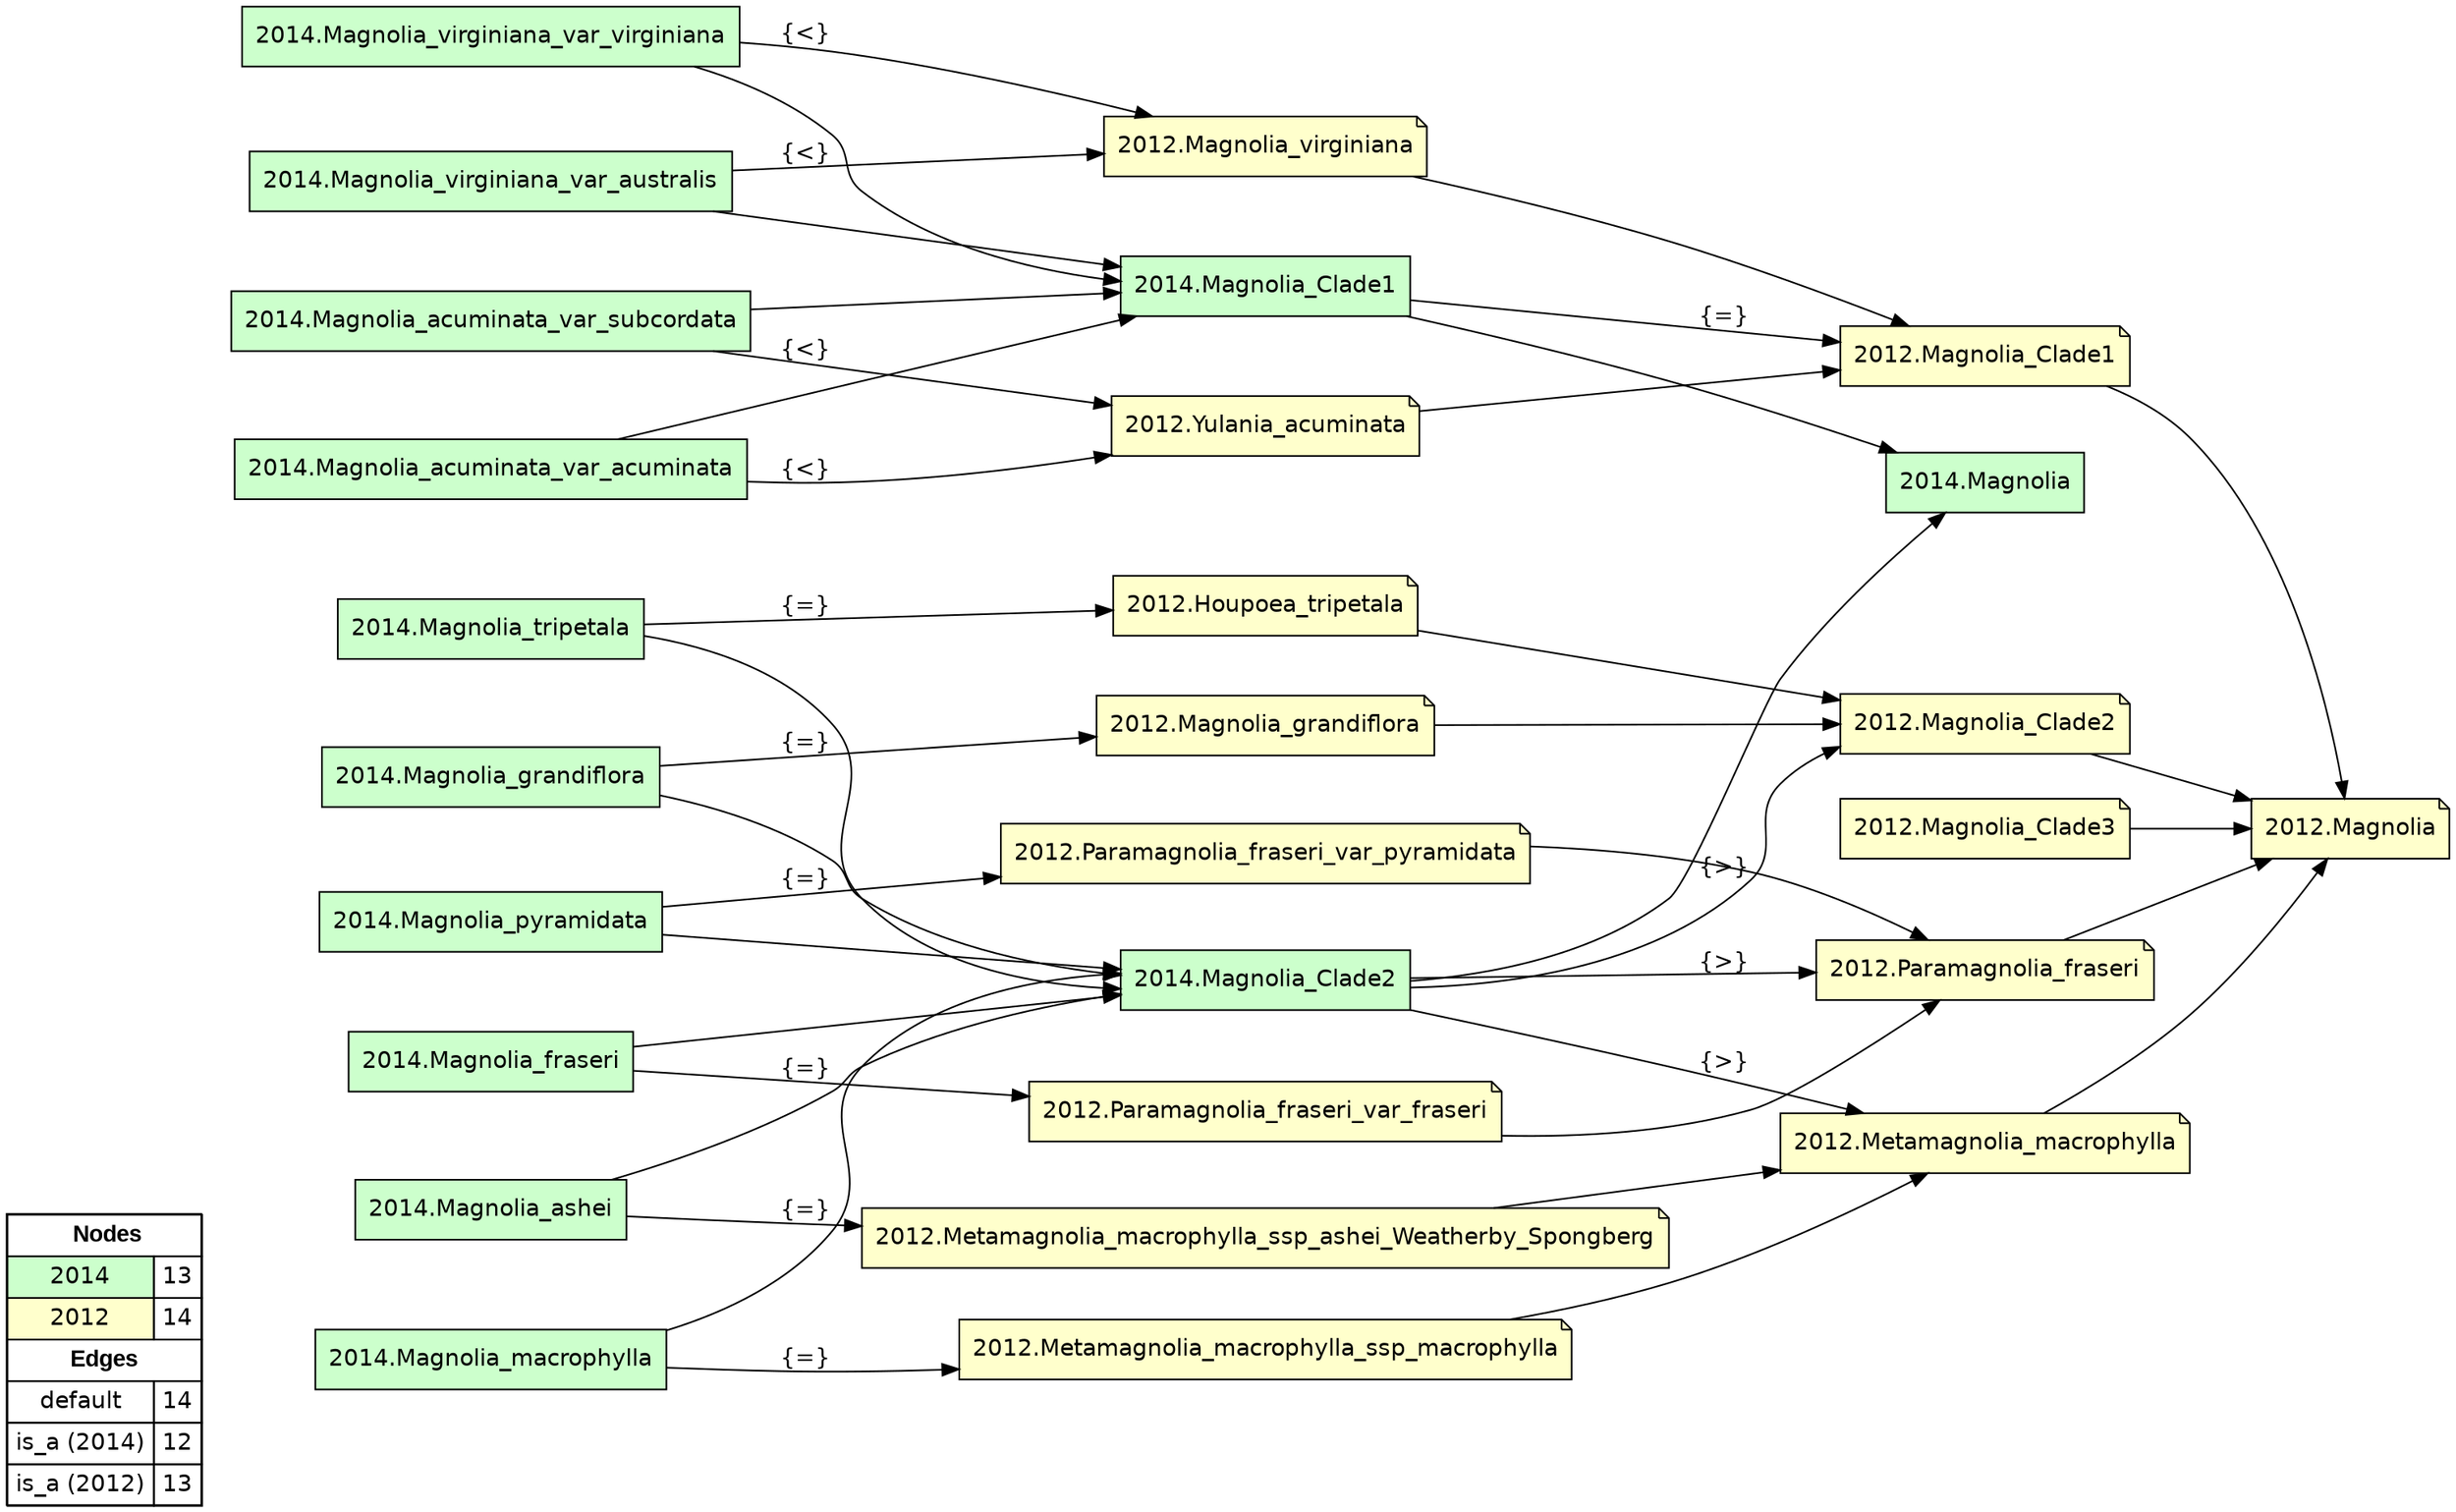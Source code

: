 digraph{
rankdir=LR
node[shape=circle style=filled fillcolor="#FFFFFF"] 
node[shape=box style=filled fillcolor="#CCFFCC" fontname="helvetica"] 
"2014.Magnolia_tripetala"
"2014.Magnolia_fraseri"
"2014.Magnolia_acuminata_var_subcordata"
"2014.Magnolia_Clade1"
"2014.Magnolia_grandiflora"
"2014.Magnolia_virginiana_var_australis"
"2014.Magnolia_Clade2"
"2014.Magnolia"
"2014.Magnolia_acuminata_var_acuminata"
"2014.Magnolia_ashei"
"2014.Magnolia_virginiana_var_virginiana"
"2014.Magnolia_macrophylla"
"2014.Magnolia_pyramidata"
node[shape=circle style=filled fillcolor="#FFFFFF"] 
node[shape=note style=filled fillcolor="#FFFFCC" fontname="helvetica"] 
"2012.Houpoea_tripetala"
"2012.Metamagnolia_macrophylla_ssp_ashei_Weatherby_Spongberg"
"2012.Paramagnolia_fraseri_var_fraseri"
"2012.Paramagnolia_fraseri_var_pyramidata"
"2012.Magnolia_virginiana"
"2012.Metamagnolia_macrophylla"
"2012.Metamagnolia_macrophylla_ssp_macrophylla"
"2012.Magnolia_Clade1"
"2012.Magnolia_Clade3"
"2012.Magnolia_Clade2"
"2012.Magnolia_grandiflora"
"2012.Paramagnolia_fraseri"
"2012.Yulania_acuminata"
"2012.Magnolia"
edge[style=solid color="#000000" constraint=true penwidth=1 dir=forward]
edge[style=solid color="#000000" constraint=true penwidth=1 dir=forward]
"2014.Magnolia_acuminata_var_acuminata" -> "2012.Yulania_acuminata" [label="{<}"]
"2014.Magnolia_Clade2" -> "2012.Paramagnolia_fraseri" [label="{>}"]
"2014.Magnolia_ashei" -> "2012.Metamagnolia_macrophylla_ssp_ashei_Weatherby_Spongberg" [label="{=}"]
"2014.Magnolia_acuminata_var_subcordata" -> "2012.Yulania_acuminata" [label="{<}"]
"2014.Magnolia_fraseri" -> "2012.Paramagnolia_fraseri_var_fraseri" [label="{=}"]
"2014.Magnolia_pyramidata" -> "2012.Paramagnolia_fraseri_var_pyramidata" [label="{=}"]
"2014.Magnolia_grandiflora" -> "2012.Magnolia_grandiflora" [label="{=}"]
"2014.Magnolia_Clade2" -> "2012.Metamagnolia_macrophylla" [label="{>}"]
"2014.Magnolia_Clade1" -> "2012.Magnolia_Clade1" [label="{=}"]
"2014.Magnolia_virginiana_var_australis" -> "2012.Magnolia_virginiana" [label="{<}"]
"2014.Magnolia_macrophylla" -> "2012.Metamagnolia_macrophylla_ssp_macrophylla" [label="{=}"]
"2014.Magnolia_virginiana_var_virginiana" -> "2012.Magnolia_virginiana" [label="{<}"]
"2014.Magnolia_tripetala" -> "2012.Houpoea_tripetala" [label="{=}"]
"2014.Magnolia_Clade2" -> "2012.Magnolia_Clade2" [label="{>}"]
edge[style=solid color="#000000" constraint=true penwidth=1 dir=forward]
edge[style=solid color="#000000" constraint=true penwidth=1 dir=forward]
"2014.Magnolia_fraseri" -> "2014.Magnolia_Clade2"
"2014.Magnolia_Clade2" -> "2014.Magnolia"
"2014.Magnolia_tripetala" -> "2014.Magnolia_Clade2"
"2014.Magnolia_macrophylla" -> "2014.Magnolia_Clade2"
"2014.Magnolia_pyramidata" -> "2014.Magnolia_Clade2"
"2014.Magnolia_virginiana_var_australis" -> "2014.Magnolia_Clade1"
"2014.Magnolia_acuminata_var_acuminata" -> "2014.Magnolia_Clade1"
"2014.Magnolia_virginiana_var_virginiana" -> "2014.Magnolia_Clade1"
"2014.Magnolia_grandiflora" -> "2014.Magnolia_Clade2"
"2014.Magnolia_ashei" -> "2014.Magnolia_Clade2"
"2014.Magnolia_acuminata_var_subcordata" -> "2014.Magnolia_Clade1"
"2014.Magnolia_Clade1" -> "2014.Magnolia"
edge[style=solid color="#000000" constraint=true penwidth=1 dir=forward]
edge[style=dashed color="#AA00FF" constraint=true penwidth=2 dir=both]
edge[style=solid color="#000000" constraint=true penwidth=1 dir=forward]
edge[style=solid color="#000000" constraint=true penwidth=1 dir=forward]
"2012.Houpoea_tripetala" -> "2012.Magnolia_Clade2"
"2012.Magnolia_grandiflora" -> "2012.Magnolia_Clade2"
"2012.Magnolia_virginiana" -> "2012.Magnolia_Clade1"
"2012.Magnolia_Clade1" -> "2012.Magnolia"
"2012.Paramagnolia_fraseri_var_fraseri" -> "2012.Paramagnolia_fraseri"
"2012.Yulania_acuminata" -> "2012.Magnolia_Clade1"
"2012.Metamagnolia_macrophylla_ssp_macrophylla" -> "2012.Metamagnolia_macrophylla"
"2012.Paramagnolia_fraseri" -> "2012.Magnolia"
"2012.Magnolia_Clade2" -> "2012.Magnolia"
"2012.Metamagnolia_macrophylla_ssp_ashei_Weatherby_Spongberg" -> "2012.Metamagnolia_macrophylla"
"2012.Paramagnolia_fraseri_var_pyramidata" -> "2012.Paramagnolia_fraseri"
"2012.Magnolia_Clade3" -> "2012.Magnolia"
"2012.Metamagnolia_macrophylla" -> "2012.Magnolia"
node[shape=box] 
{rank=source Legend [fillcolor= white margin=0 label=< 
 <TABLE BORDER="0" CELLBORDER="1" CELLSPACING="0" CELLPADDING="4"> 
<TR> <TD COLSPAN="2"><font face="Arial Black"> Nodes</font></TD> </TR> 
<TR> 
 <TD bgcolor="#CCFFCC" fontname="helvetica">2014</TD> 
 <TD>13</TD> 
 </TR> 
<TR> 
 <TD bgcolor="#FFFFCC" fontname="helvetica">2012</TD> 
 <TD>14</TD> 
 </TR> 
<TR> <TD COLSPAN="2"><font face = "Arial Black"> Edges </font></TD> </TR> 
<TR> 
 <TD><font color ="#000000">default</font></TD><TD>14</TD>
</TR>
<TR> 
 <TD><font color ="#000000">is_a (2014)</font></TD><TD>12</TD>
</TR>
<TR> 
 <TD><font color ="#000000">is_a (2012)</font></TD><TD>13</TD>
</TR>
</TABLE> 
 >] } 
}